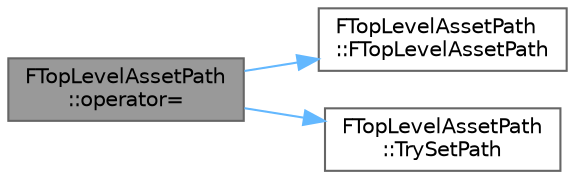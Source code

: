 digraph "FTopLevelAssetPath::operator="
{
 // INTERACTIVE_SVG=YES
 // LATEX_PDF_SIZE
  bgcolor="transparent";
  edge [fontname=Helvetica,fontsize=10,labelfontname=Helvetica,labelfontsize=10];
  node [fontname=Helvetica,fontsize=10,shape=box,height=0.2,width=0.4];
  rankdir="LR";
  Node1 [id="Node000001",label="FTopLevelAssetPath\l::operator=",height=0.2,width=0.4,color="gray40", fillcolor="grey60", style="filled", fontcolor="black",tooltip=" "];
  Node1 -> Node2 [id="edge1_Node000001_Node000002",color="steelblue1",style="solid",tooltip=" "];
  Node2 [id="Node000002",label="FTopLevelAssetPath\l::FTopLevelAssetPath",height=0.2,width=0.4,color="grey40", fillcolor="white", style="filled",URL="$d7/d36/structFTopLevelAssetPath.html#a8cca33c7909469474804f053661e326b",tooltip=" "];
  Node1 -> Node3 [id="edge2_Node000001_Node000003",color="steelblue1",style="solid",tooltip=" "];
  Node3 [id="Node000003",label="FTopLevelAssetPath\l::TrySetPath",height=0.2,width=0.4,color="grey40", fillcolor="white", style="filled",URL="$d7/d36/structFTopLevelAssetPath.html#aaefd46b303592c7f02219faca356b2b0",tooltip="Sets asset path of this reference based on components."];
}
